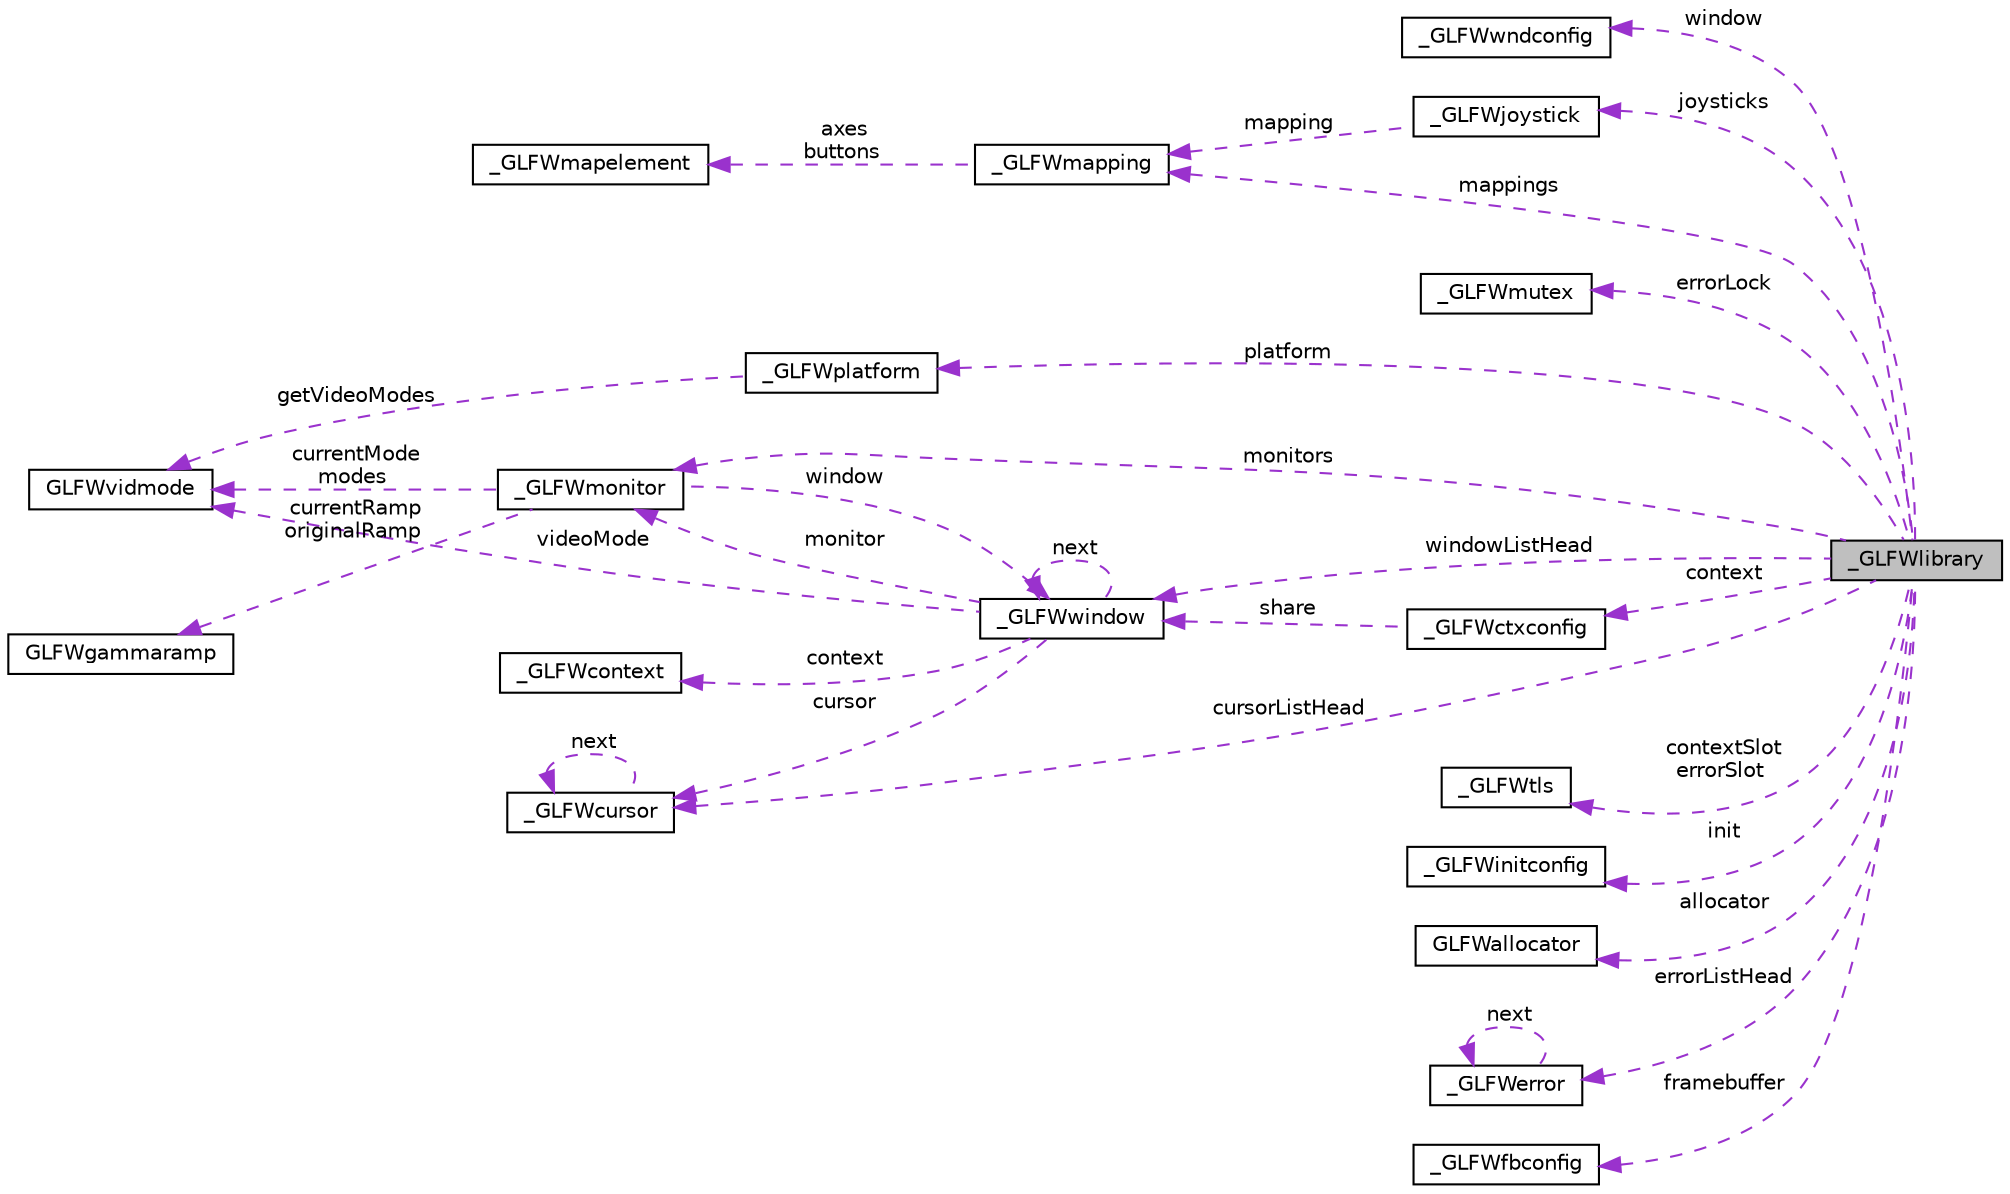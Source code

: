 digraph "_GLFWlibrary"
{
 // LATEX_PDF_SIZE
  edge [fontname="Helvetica",fontsize="10",labelfontname="Helvetica",labelfontsize="10"];
  node [fontname="Helvetica",fontsize="10",shape=record];
  rankdir="LR";
  Node1 [label="_GLFWlibrary",height=0.2,width=0.4,color="black", fillcolor="grey75", style="filled", fontcolor="black",tooltip=" "];
  Node2 -> Node1 [dir="back",color="darkorchid3",fontsize="10",style="dashed",label=" window" ,fontname="Helvetica"];
  Node2 [label="_GLFWwndconfig",height=0.2,width=0.4,color="black", fillcolor="white", style="filled",URL="$struct__GLFWwndconfig.html",tooltip=" "];
  Node3 -> Node1 [dir="back",color="darkorchid3",fontsize="10",style="dashed",label=" mappings" ,fontname="Helvetica"];
  Node3 [label="_GLFWmapping",height=0.2,width=0.4,color="black", fillcolor="white", style="filled",URL="$struct__GLFWmapping.html",tooltip=" "];
  Node4 -> Node3 [dir="back",color="darkorchid3",fontsize="10",style="dashed",label=" axes\nbuttons" ,fontname="Helvetica"];
  Node4 [label="_GLFWmapelement",height=0.2,width=0.4,color="black", fillcolor="white", style="filled",URL="$struct__GLFWmapelement.html",tooltip=" "];
  Node5 -> Node1 [dir="back",color="darkorchid3",fontsize="10",style="dashed",label=" joysticks" ,fontname="Helvetica"];
  Node5 [label="_GLFWjoystick",height=0.2,width=0.4,color="black", fillcolor="white", style="filled",URL="$struct__GLFWjoystick.html",tooltip=" "];
  Node3 -> Node5 [dir="back",color="darkorchid3",fontsize="10",style="dashed",label=" mapping" ,fontname="Helvetica"];
  Node6 -> Node1 [dir="back",color="darkorchid3",fontsize="10",style="dashed",label=" errorLock" ,fontname="Helvetica"];
  Node6 [label="_GLFWmutex",height=0.2,width=0.4,color="black", fillcolor="white", style="filled",URL="$struct__GLFWmutex.html",tooltip=" "];
  Node7 -> Node1 [dir="back",color="darkorchid3",fontsize="10",style="dashed",label=" monitors" ,fontname="Helvetica"];
  Node7 [label="_GLFWmonitor",height=0.2,width=0.4,color="black", fillcolor="white", style="filled",URL="$struct__GLFWmonitor.html",tooltip=" "];
  Node8 -> Node7 [dir="back",color="darkorchid3",fontsize="10",style="dashed",label=" currentMode\nmodes" ,fontname="Helvetica"];
  Node8 [label="GLFWvidmode",height=0.2,width=0.4,color="black", fillcolor="white", style="filled",URL="$structGLFWvidmode.html",tooltip="Video mode type."];
  Node9 -> Node7 [dir="back",color="darkorchid3",fontsize="10",style="dashed",label=" currentRamp\noriginalRamp" ,fontname="Helvetica"];
  Node9 [label="GLFWgammaramp",height=0.2,width=0.4,color="black", fillcolor="white", style="filled",URL="$structGLFWgammaramp.html",tooltip="Gamma ramp."];
  Node10 -> Node7 [dir="back",color="darkorchid3",fontsize="10",style="dashed",label=" window" ,fontname="Helvetica"];
  Node10 [label="_GLFWwindow",height=0.2,width=0.4,color="black", fillcolor="white", style="filled",URL="$struct__GLFWwindow.html",tooltip=" "];
  Node11 -> Node10 [dir="back",color="darkorchid3",fontsize="10",style="dashed",label=" context" ,fontname="Helvetica"];
  Node11 [label="_GLFWcontext",height=0.2,width=0.4,color="black", fillcolor="white", style="filled",URL="$struct__GLFWcontext.html",tooltip=" "];
  Node8 -> Node10 [dir="back",color="darkorchid3",fontsize="10",style="dashed",label=" videoMode" ,fontname="Helvetica"];
  Node7 -> Node10 [dir="back",color="darkorchid3",fontsize="10",style="dashed",label=" monitor" ,fontname="Helvetica"];
  Node12 -> Node10 [dir="back",color="darkorchid3",fontsize="10",style="dashed",label=" cursor" ,fontname="Helvetica"];
  Node12 [label="_GLFWcursor",height=0.2,width=0.4,color="black", fillcolor="white", style="filled",URL="$struct__GLFWcursor.html",tooltip=" "];
  Node12 -> Node12 [dir="back",color="darkorchid3",fontsize="10",style="dashed",label=" next" ,fontname="Helvetica"];
  Node10 -> Node10 [dir="back",color="darkorchid3",fontsize="10",style="dashed",label=" next" ,fontname="Helvetica"];
  Node13 -> Node1 [dir="back",color="darkorchid3",fontsize="10",style="dashed",label=" contextSlot\nerrorSlot" ,fontname="Helvetica"];
  Node13 [label="_GLFWtls",height=0.2,width=0.4,color="black", fillcolor="white", style="filled",URL="$struct__GLFWtls.html",tooltip=" "];
  Node12 -> Node1 [dir="back",color="darkorchid3",fontsize="10",style="dashed",label=" cursorListHead" ,fontname="Helvetica"];
  Node14 -> Node1 [dir="back",color="darkorchid3",fontsize="10",style="dashed",label=" init" ,fontname="Helvetica"];
  Node14 [label="_GLFWinitconfig",height=0.2,width=0.4,color="black", fillcolor="white", style="filled",URL="$struct__GLFWinitconfig.html",tooltip=" "];
  Node15 -> Node1 [dir="back",color="darkorchid3",fontsize="10",style="dashed",label=" platform" ,fontname="Helvetica"];
  Node15 [label="_GLFWplatform",height=0.2,width=0.4,color="black", fillcolor="white", style="filled",URL="$struct__GLFWplatform.html",tooltip=" "];
  Node8 -> Node15 [dir="back",color="darkorchid3",fontsize="10",style="dashed",label=" getVideoModes" ,fontname="Helvetica"];
  Node16 -> Node1 [dir="back",color="darkorchid3",fontsize="10",style="dashed",label=" allocator" ,fontname="Helvetica"];
  Node16 [label="GLFWallocator",height=0.2,width=0.4,color="black", fillcolor="white", style="filled",URL="$structGLFWallocator.html",tooltip=" "];
  Node10 -> Node1 [dir="back",color="darkorchid3",fontsize="10",style="dashed",label=" windowListHead" ,fontname="Helvetica"];
  Node17 -> Node1 [dir="back",color="darkorchid3",fontsize="10",style="dashed",label=" context" ,fontname="Helvetica"];
  Node17 [label="_GLFWctxconfig",height=0.2,width=0.4,color="black", fillcolor="white", style="filled",URL="$struct__GLFWctxconfig.html",tooltip=" "];
  Node10 -> Node17 [dir="back",color="darkorchid3",fontsize="10",style="dashed",label=" share" ,fontname="Helvetica"];
  Node18 -> Node1 [dir="back",color="darkorchid3",fontsize="10",style="dashed",label=" errorListHead" ,fontname="Helvetica"];
  Node18 [label="_GLFWerror",height=0.2,width=0.4,color="black", fillcolor="white", style="filled",URL="$struct__GLFWerror.html",tooltip=" "];
  Node18 -> Node18 [dir="back",color="darkorchid3",fontsize="10",style="dashed",label=" next" ,fontname="Helvetica"];
  Node19 -> Node1 [dir="back",color="darkorchid3",fontsize="10",style="dashed",label=" framebuffer" ,fontname="Helvetica"];
  Node19 [label="_GLFWfbconfig",height=0.2,width=0.4,color="black", fillcolor="white", style="filled",URL="$struct__GLFWfbconfig.html",tooltip=" "];
}
